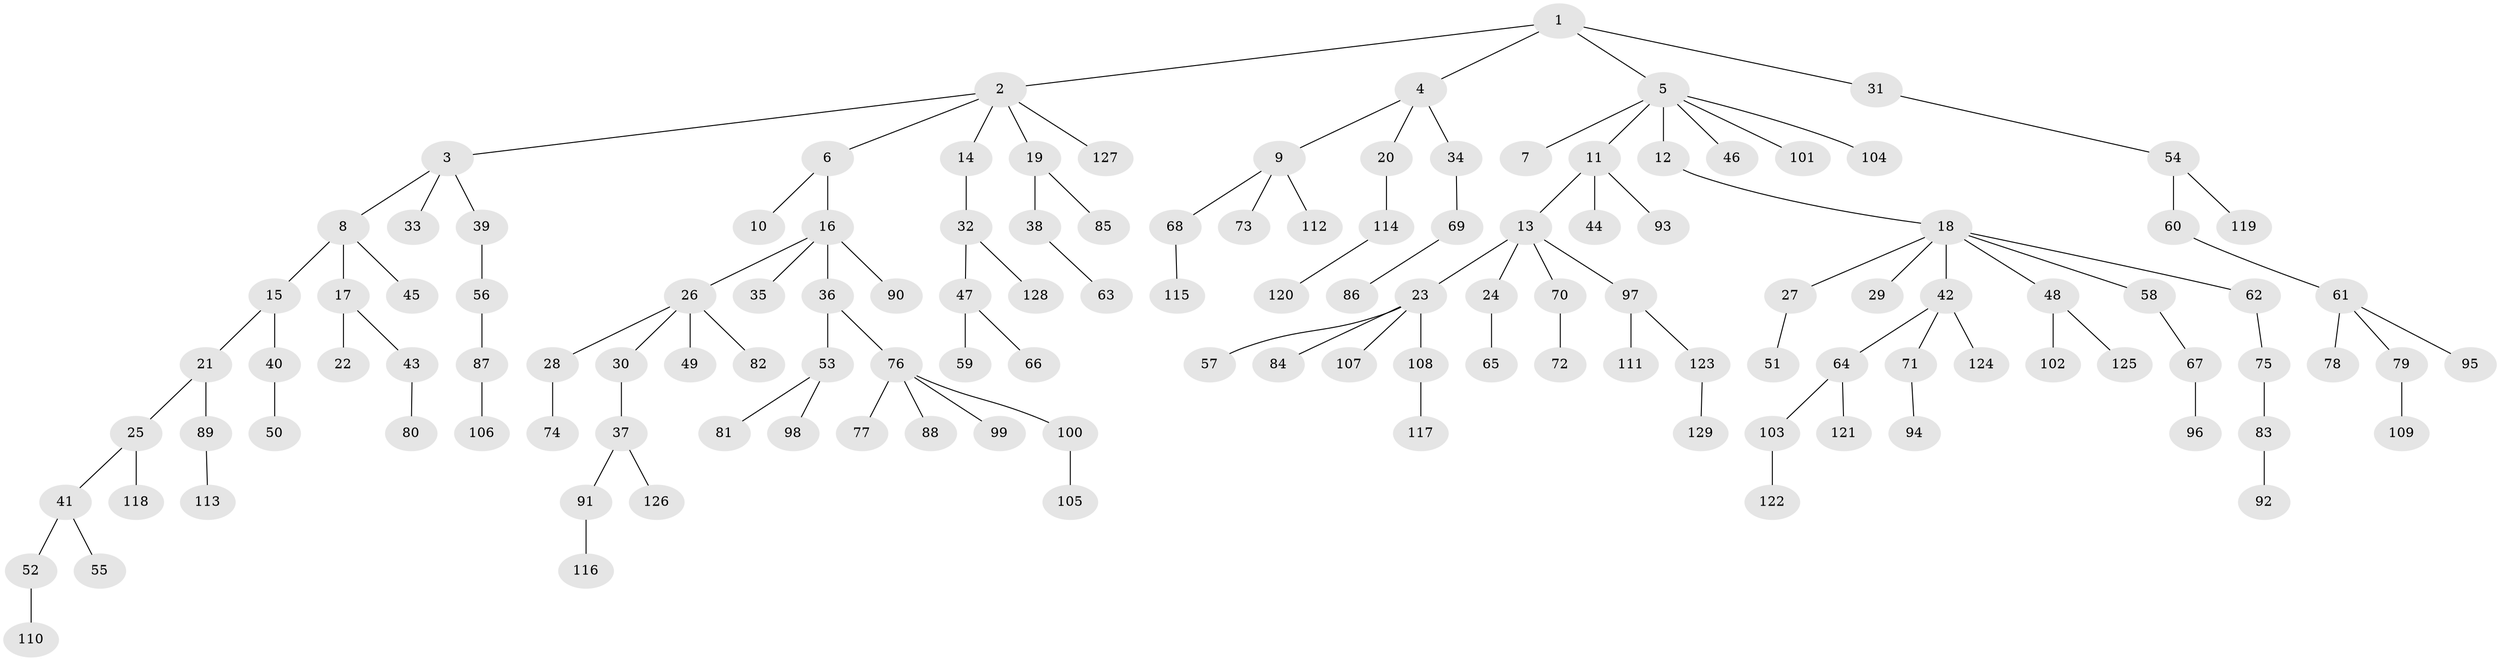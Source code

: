 // coarse degree distribution, {4: 0.09302325581395349, 8: 0.011627906976744186, 7: 0.011627906976744186, 2: 0.23255813953488372, 1: 0.5232558139534884, 3: 0.10465116279069768, 5: 0.011627906976744186, 6: 0.011627906976744186}
// Generated by graph-tools (version 1.1) at 2025/52/02/27/25 19:52:13]
// undirected, 129 vertices, 128 edges
graph export_dot {
graph [start="1"]
  node [color=gray90,style=filled];
  1;
  2;
  3;
  4;
  5;
  6;
  7;
  8;
  9;
  10;
  11;
  12;
  13;
  14;
  15;
  16;
  17;
  18;
  19;
  20;
  21;
  22;
  23;
  24;
  25;
  26;
  27;
  28;
  29;
  30;
  31;
  32;
  33;
  34;
  35;
  36;
  37;
  38;
  39;
  40;
  41;
  42;
  43;
  44;
  45;
  46;
  47;
  48;
  49;
  50;
  51;
  52;
  53;
  54;
  55;
  56;
  57;
  58;
  59;
  60;
  61;
  62;
  63;
  64;
  65;
  66;
  67;
  68;
  69;
  70;
  71;
  72;
  73;
  74;
  75;
  76;
  77;
  78;
  79;
  80;
  81;
  82;
  83;
  84;
  85;
  86;
  87;
  88;
  89;
  90;
  91;
  92;
  93;
  94;
  95;
  96;
  97;
  98;
  99;
  100;
  101;
  102;
  103;
  104;
  105;
  106;
  107;
  108;
  109;
  110;
  111;
  112;
  113;
  114;
  115;
  116;
  117;
  118;
  119;
  120;
  121;
  122;
  123;
  124;
  125;
  126;
  127;
  128;
  129;
  1 -- 2;
  1 -- 4;
  1 -- 5;
  1 -- 31;
  2 -- 3;
  2 -- 6;
  2 -- 14;
  2 -- 19;
  2 -- 127;
  3 -- 8;
  3 -- 33;
  3 -- 39;
  4 -- 9;
  4 -- 20;
  4 -- 34;
  5 -- 7;
  5 -- 11;
  5 -- 12;
  5 -- 46;
  5 -- 101;
  5 -- 104;
  6 -- 10;
  6 -- 16;
  8 -- 15;
  8 -- 17;
  8 -- 45;
  9 -- 68;
  9 -- 73;
  9 -- 112;
  11 -- 13;
  11 -- 44;
  11 -- 93;
  12 -- 18;
  13 -- 23;
  13 -- 24;
  13 -- 70;
  13 -- 97;
  14 -- 32;
  15 -- 21;
  15 -- 40;
  16 -- 26;
  16 -- 35;
  16 -- 36;
  16 -- 90;
  17 -- 22;
  17 -- 43;
  18 -- 27;
  18 -- 29;
  18 -- 42;
  18 -- 48;
  18 -- 58;
  18 -- 62;
  19 -- 38;
  19 -- 85;
  20 -- 114;
  21 -- 25;
  21 -- 89;
  23 -- 57;
  23 -- 84;
  23 -- 107;
  23 -- 108;
  24 -- 65;
  25 -- 41;
  25 -- 118;
  26 -- 28;
  26 -- 30;
  26 -- 49;
  26 -- 82;
  27 -- 51;
  28 -- 74;
  30 -- 37;
  31 -- 54;
  32 -- 47;
  32 -- 128;
  34 -- 69;
  36 -- 53;
  36 -- 76;
  37 -- 91;
  37 -- 126;
  38 -- 63;
  39 -- 56;
  40 -- 50;
  41 -- 52;
  41 -- 55;
  42 -- 64;
  42 -- 71;
  42 -- 124;
  43 -- 80;
  47 -- 59;
  47 -- 66;
  48 -- 102;
  48 -- 125;
  52 -- 110;
  53 -- 81;
  53 -- 98;
  54 -- 60;
  54 -- 119;
  56 -- 87;
  58 -- 67;
  60 -- 61;
  61 -- 78;
  61 -- 79;
  61 -- 95;
  62 -- 75;
  64 -- 103;
  64 -- 121;
  67 -- 96;
  68 -- 115;
  69 -- 86;
  70 -- 72;
  71 -- 94;
  75 -- 83;
  76 -- 77;
  76 -- 88;
  76 -- 99;
  76 -- 100;
  79 -- 109;
  83 -- 92;
  87 -- 106;
  89 -- 113;
  91 -- 116;
  97 -- 111;
  97 -- 123;
  100 -- 105;
  103 -- 122;
  108 -- 117;
  114 -- 120;
  123 -- 129;
}
